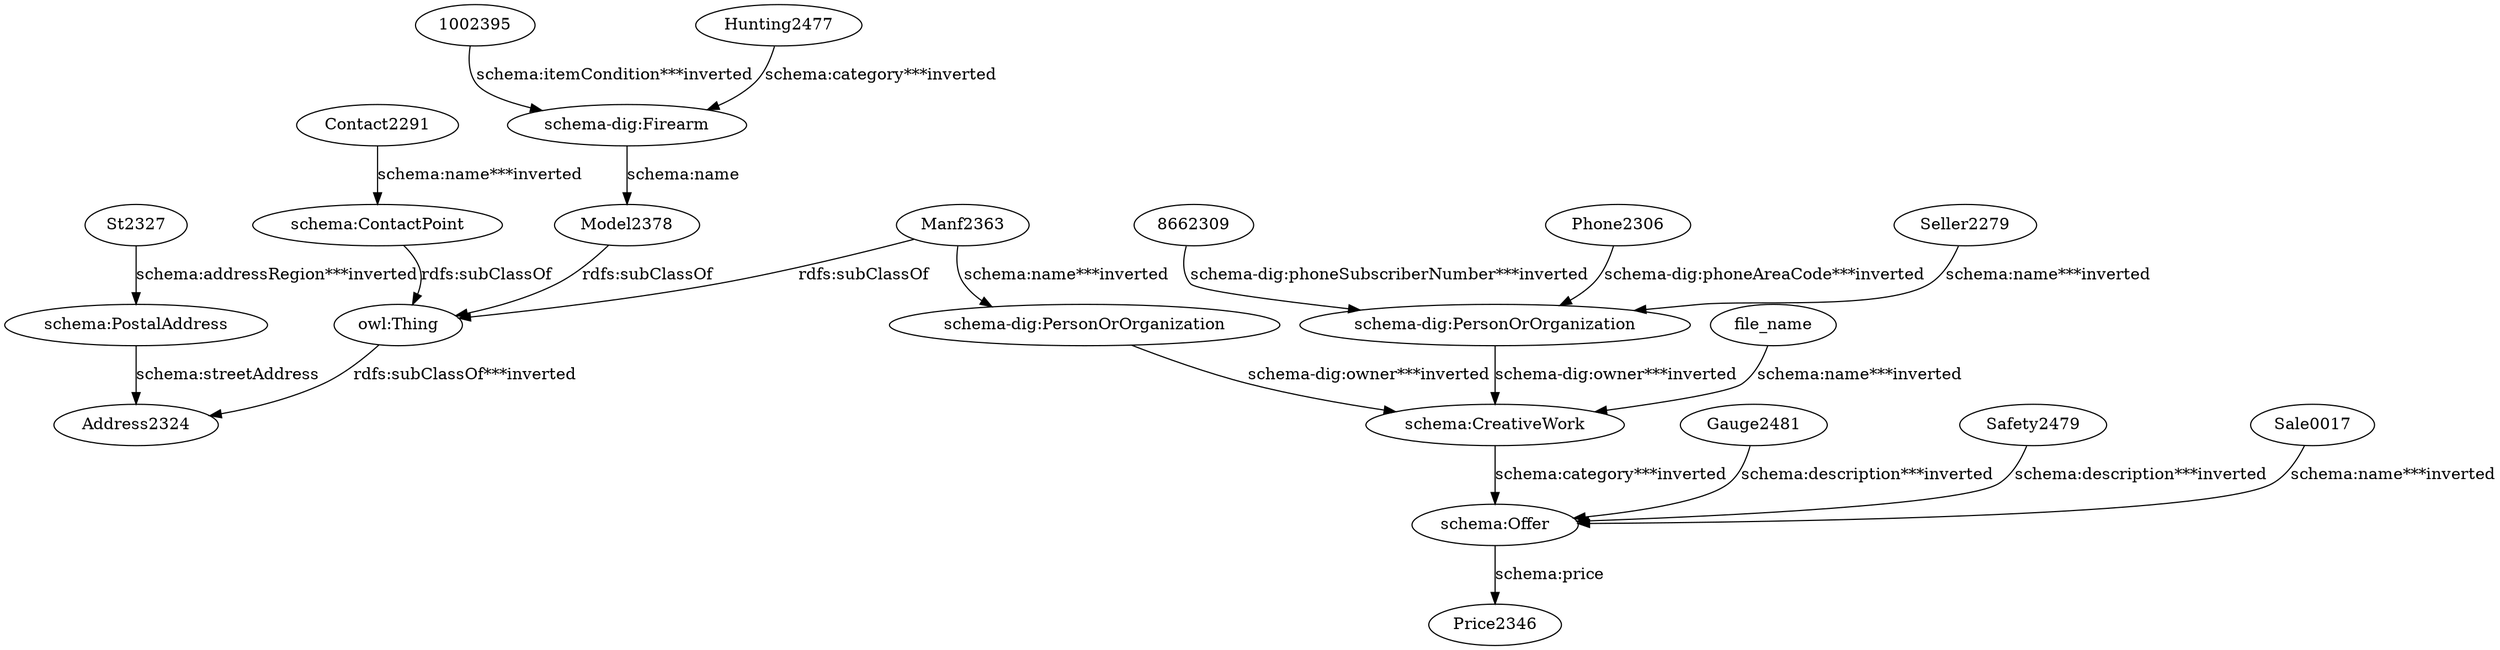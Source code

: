 digraph {
  "1002395" [type=attribute_name,label="1002395"]
  "8662309" [type=attribute_name,label="8662309"]
  "schema-dig:Firearm1" [type=class_uri,label="schema-dig:Firearm"]
  "schema-dig:PersonOrOrganization1" [type=class_uri,label="schema-dig:PersonOrOrganization"]
  Contact2291 [type=attribute_name,label=Contact2291]
  "schema:ContactPoint1" [type=class_uri,label="schema:ContactPoint"]
  Gauge2481 [type=attribute_name,label=Gauge2481]
  "schema:Offer1" [type=class_uri,label="schema:Offer"]
  Hunting2477 [type=attribute_name,label=Hunting2477]
  Manf2363 [type=attribute_name,label=Manf2363]
  "owl:Thing" [type=special,label="owl:Thing"]
  "schema-dig:PersonOrOrganization2" [type=class_uri,label="schema-dig:PersonOrOrganization"]
  Model2378 [type=attribute_name,label=Model2378]
  Phone2306 [type=attribute_name,label=Phone2306]
  Safety2479 [type=attribute_name,label=Safety2479]
  Sale0017 [type=attribute_name,label=Sale0017]
  Seller2279 [type=attribute_name,label=Seller2279]
  St2327 [type=attribute_name,label=St2327]
  "schema:PostalAddress1" [type=class_uri,label="schema:PostalAddress"]
  file_name [type=attribute_name,label=file_name]
  "schema:CreativeWork1" [type=class_uri,label="schema:CreativeWork"]
  Address2324 [type=attribute_name,label=Address2324]
  Price2346 [type=attribute_name,label=Price2346]
  "1002395" -> "schema-dig:Firearm1" [type=st_property_uri,label="schema:itemCondition***inverted",weight=1]
  "8662309" -> "schema-dig:PersonOrOrganization1" [type=st_property_uri,label="schema-dig:phoneSubscriberNumber***inverted",weight=1]
  Contact2291 -> "schema:ContactPoint1" [type=st_property_uri,label="schema:name***inverted",weight=1]
  Gauge2481 -> "schema:Offer1" [type=st_property_uri,label="schema:description***inverted",weight=1]
  Hunting2477 -> "schema-dig:Firearm1" [type=st_property_uri,label="schema:category***inverted",weight=1]
  Manf2363 -> "owl:Thing" [label="rdfs:subClassOf",type=inherited,weight=0.3333333333333333]
  Manf2363 -> "schema-dig:PersonOrOrganization2" [type=st_property_uri,label="schema:name***inverted",weight=1]
  Model2378 -> "owl:Thing" [label="rdfs:subClassOf",type=inherited,weight=0.3333333333333333]
  Phone2306 -> "schema-dig:PersonOrOrganization1" [type=st_property_uri,label="schema-dig:phoneAreaCode***inverted",weight=1]
  Safety2479 -> "schema:Offer1" [type=st_property_uri,label="schema:description***inverted",weight=1]
  Sale0017 -> "schema:Offer1" [type=st_property_uri,label="schema:name***inverted",weight=1]
  Seller2279 -> "schema-dig:PersonOrOrganization1" [type=st_property_uri,label="schema:name***inverted",weight=1]
  St2327 -> "schema:PostalAddress1" [type=st_property_uri,label="schema:addressRegion***inverted",weight=1]
  file_name -> "schema:CreativeWork1" [type=st_property_uri,label="schema:name***inverted",weight=1]
  "owl:Thing" -> Address2324 [type=inherited,label="rdfs:subClassOf***inverted",weight=0.3333333333333333]
  "schema-dig:Firearm1" -> Model2378 [label="schema:name",type=st_property_uri]
  "schema-dig:PersonOrOrganization1" -> "schema:CreativeWork1" [type=inherited,label="schema-dig:owner***inverted",weight=4]
  "schema-dig:PersonOrOrganization2" -> "schema:CreativeWork1" [type=inherited,label="schema-dig:owner***inverted",weight=4]
  "schema:ContactPoint1" -> "owl:Thing" [label="rdfs:subClassOf",type=inherited,weight=0.3333333333333333]
  "schema:CreativeWork1" -> "schema:Offer1" [type=inherited,label="schema:category***inverted",weight=4]
  "schema:Offer1" -> Price2346 [label="schema:price",type=st_property_uri]
  "schema:PostalAddress1" -> Address2324 [label="schema:streetAddress",type=st_property_uri]
}
